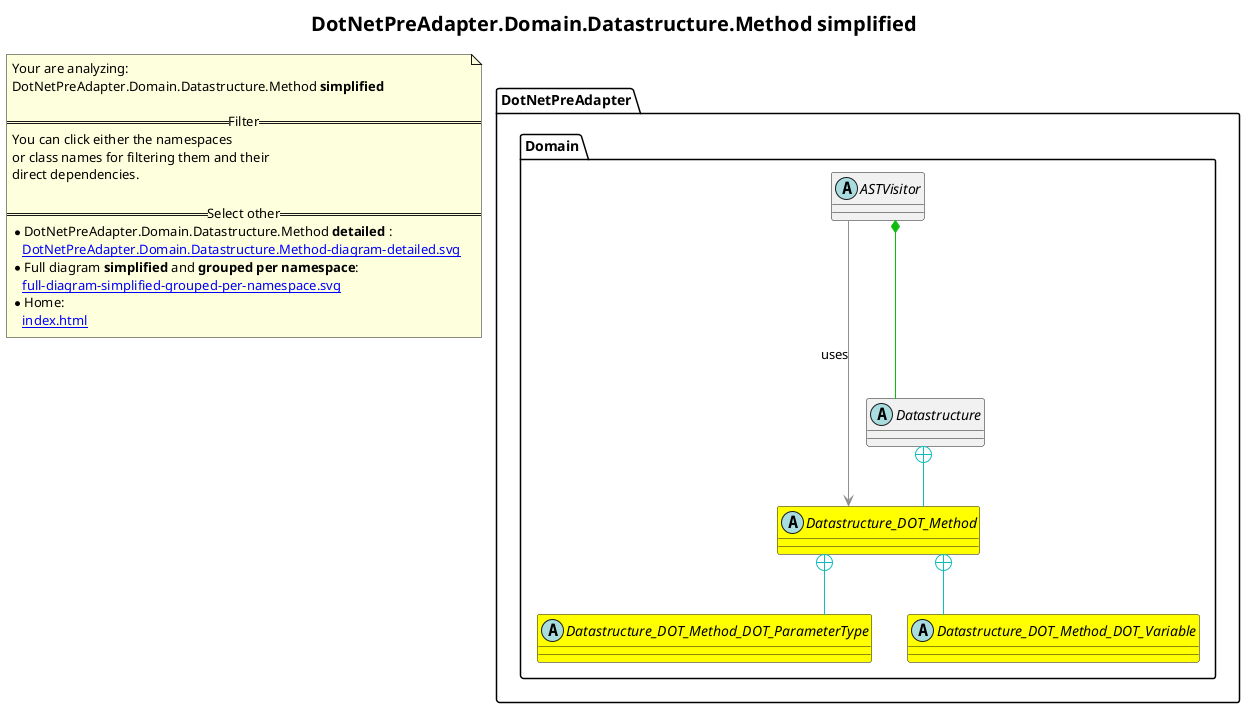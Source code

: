 @startuml
skinparam linetype ortho
title <size:20>DotNetPreAdapter.Domain.Datastructure.Method **simplified** </size>
note "Your are analyzing:\nDotNetPreAdapter.Domain.Datastructure.Method **simplified** \n\n==Filter==\nYou can click either the namespaces \nor class names for filtering them and their\ndirect dependencies.\n\n==Select other==\n* DotNetPreAdapter.Domain.Datastructure.Method **detailed** :\n   [[DotNetPreAdapter.Domain.Datastructure.Method-diagram-detailed.svg]]\n* Full diagram **simplified** and **grouped per namespace**:\n   [[full-diagram-simplified-grouped-per-namespace.svg]]\n* Home:\n   [[index.html]]" as FloatingNote
  abstract class DotNetPreAdapter.Domain.Datastructure_DOT_Method [[DotNetPreAdapter.Domain.Datastructure.Method-diagram-simplified.svg]] #yellow {
  }
  abstract class DotNetPreAdapter.Domain.Datastructure_DOT_Method_DOT_ParameterType [[DotNetPreAdapter.Domain.Datastructure.Method.ParameterType-diagram-simplified.svg]] #yellow {
  }
  abstract class DotNetPreAdapter.Domain.Datastructure_DOT_Method_DOT_Variable [[DotNetPreAdapter.Domain.Datastructure.Method.Variable-diagram-simplified.svg]] #yellow {
  }
  abstract class DotNetPreAdapter.Domain.Datastructure [[DotNetPreAdapter.Domain.Datastructure-diagram-simplified.svg]]  {
  }
  abstract class DotNetPreAdapter.Domain.ASTVisitor [[DotNetPreAdapter.Domain.ASTVisitor-diagram-simplified.svg]]  {
  }
 ' *************************************** 
 ' *************************************** 
 ' *************************************** 
' Class relations extracted from namespace:
' DotNetPreAdapter.Domain
DotNetPreAdapter.Domain.Datastructure_DOT_Method +-[#10BBBB]- DotNetPreAdapter.Domain.Datastructure_DOT_Method_DOT_ParameterType 
DotNetPreAdapter.Domain.Datastructure_DOT_Method +-[#10BBBB]- DotNetPreAdapter.Domain.Datastructure_DOT_Method_DOT_Variable 
DotNetPreAdapter.Domain.Datastructure +-[#10BBBB]- DotNetPreAdapter.Domain.Datastructure_DOT_Method 
DotNetPreAdapter.Domain.ASTVisitor *-[#10BB10]- DotNetPreAdapter.Domain.Datastructure 
DotNetPreAdapter.Domain.ASTVisitor -[#909090]-> DotNetPreAdapter.Domain.Datastructure_DOT_Method  : uses 
@enduml